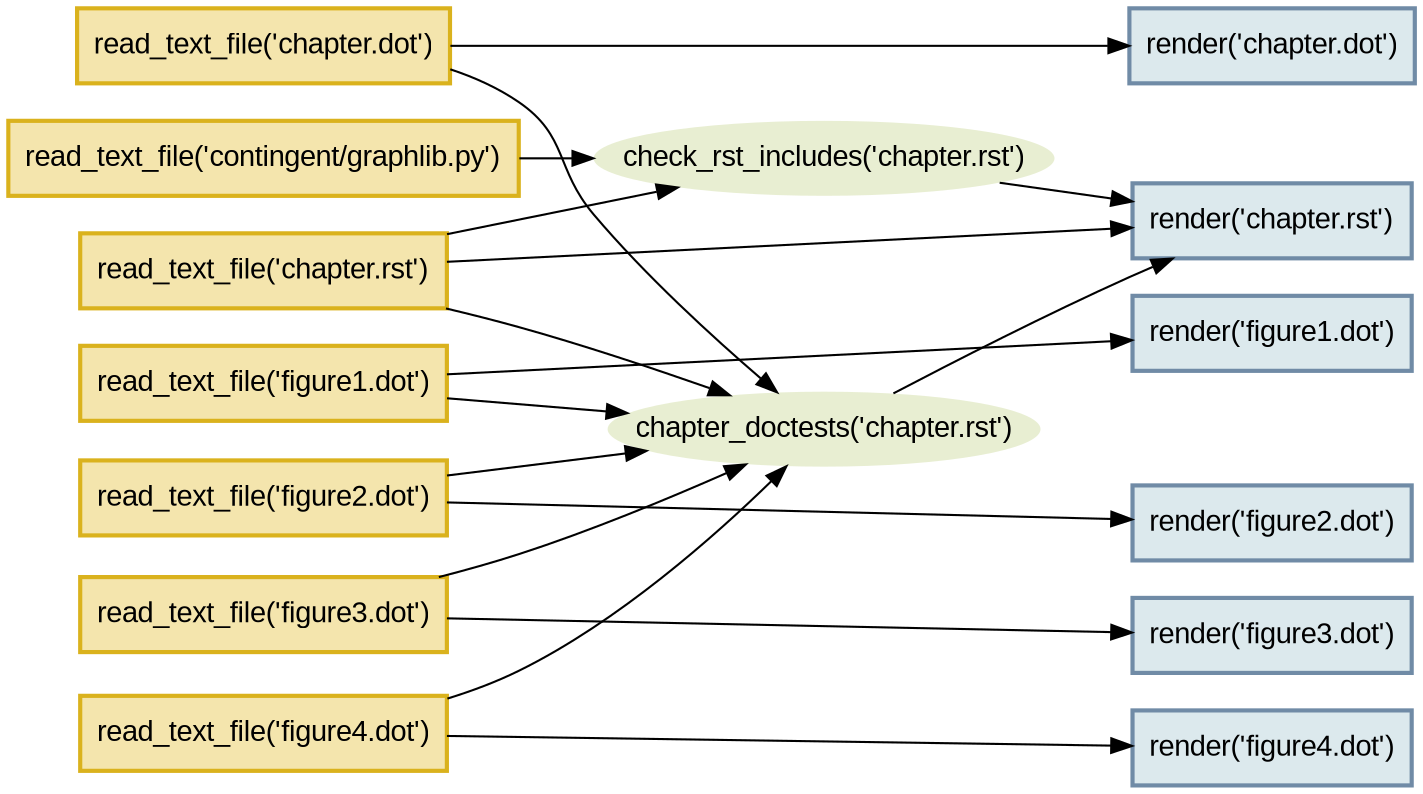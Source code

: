 digraph {
graph [rankdir=LR];
node [fontname=Arial shape=rect penwidth=2 color="#DAB21D"
      style=filled fillcolor="#F4E5AD"]
{rank=same
"read_text_file('chapter.dot')"
"read_text_file('chapter.rst')"
"read_text_file('contingent/graphlib.py')"
"read_text_file('figure1.dot')"
"read_text_file('figure2.dot')"
"read_text_file('figure3.dot')"
"read_text_file('figure4.dot')"
}
node [shape=rect penwidth=2 color="#708BA6"
      style=filled fillcolor="#DCE9ED"]
{rank=same
"render('chapter.dot')"
"render('chapter.rst')"
"render('figure1.dot')"
"render('figure2.dot')"
"render('figure3.dot')"
"render('figure4.dot')"
}
node [shape=oval penwidth=0 style=filled fillcolor="#E8EED2"
      margin="0.05,0"]
"chapter_doctests('chapter.rst')" -> "render('chapter.rst')"
"check_rst_includes('chapter.rst')" -> "render('chapter.rst')"
"read_text_file('chapter.dot')" -> "chapter_doctests('chapter.rst')"
"read_text_file('chapter.dot')" -> "render('chapter.dot')"
"read_text_file('chapter.rst')" -> "chapter_doctests('chapter.rst')"
"read_text_file('chapter.rst')" -> "check_rst_includes('chapter.rst')"
"read_text_file('chapter.rst')" -> "render('chapter.rst')"
"read_text_file('contingent/graphlib.py')" -> "check_rst_includes('chapter.rst')"
"read_text_file('figure1.dot')" -> "chapter_doctests('chapter.rst')"
"read_text_file('figure1.dot')" -> "render('figure1.dot')"
"read_text_file('figure2.dot')" -> "chapter_doctests('chapter.rst')"
"read_text_file('figure2.dot')" -> "render('figure2.dot')"
"read_text_file('figure3.dot')" -> "chapter_doctests('chapter.rst')"
"read_text_file('figure3.dot')" -> "render('figure3.dot')"
"read_text_file('figure4.dot')" -> "chapter_doctests('chapter.rst')"
"read_text_file('figure4.dot')" -> "render('figure4.dot')"
}